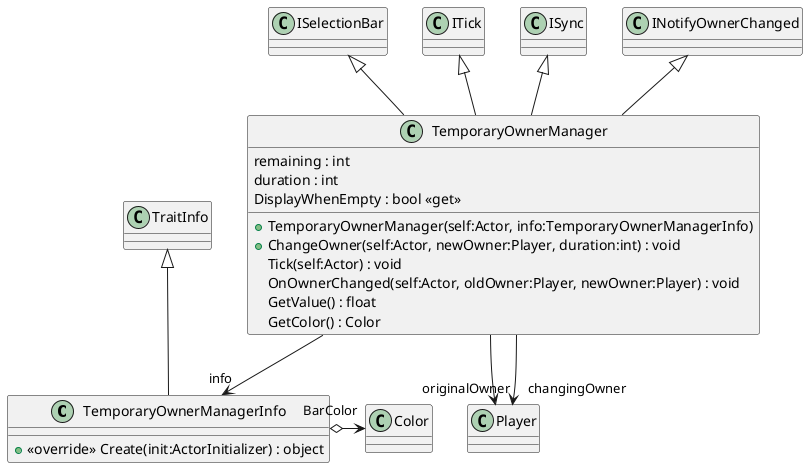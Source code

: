 @startuml
class TemporaryOwnerManagerInfo {
    + <<override>> Create(init:ActorInitializer) : object
}
class TemporaryOwnerManager {
    remaining : int
    duration : int
    + TemporaryOwnerManager(self:Actor, info:TemporaryOwnerManagerInfo)
    + ChangeOwner(self:Actor, newOwner:Player, duration:int) : void
    Tick(self:Actor) : void
    OnOwnerChanged(self:Actor, oldOwner:Player, newOwner:Player) : void
    GetValue() : float
    GetColor() : Color
    DisplayWhenEmpty : bool <<get>>
}
TraitInfo <|-- TemporaryOwnerManagerInfo
TemporaryOwnerManagerInfo o-> "BarColor" Color
ISelectionBar <|-- TemporaryOwnerManager
ITick <|-- TemporaryOwnerManager
ISync <|-- TemporaryOwnerManager
INotifyOwnerChanged <|-- TemporaryOwnerManager
TemporaryOwnerManager --> "info" TemporaryOwnerManagerInfo
TemporaryOwnerManager --> "originalOwner" Player
TemporaryOwnerManager --> "changingOwner" Player
@enduml
